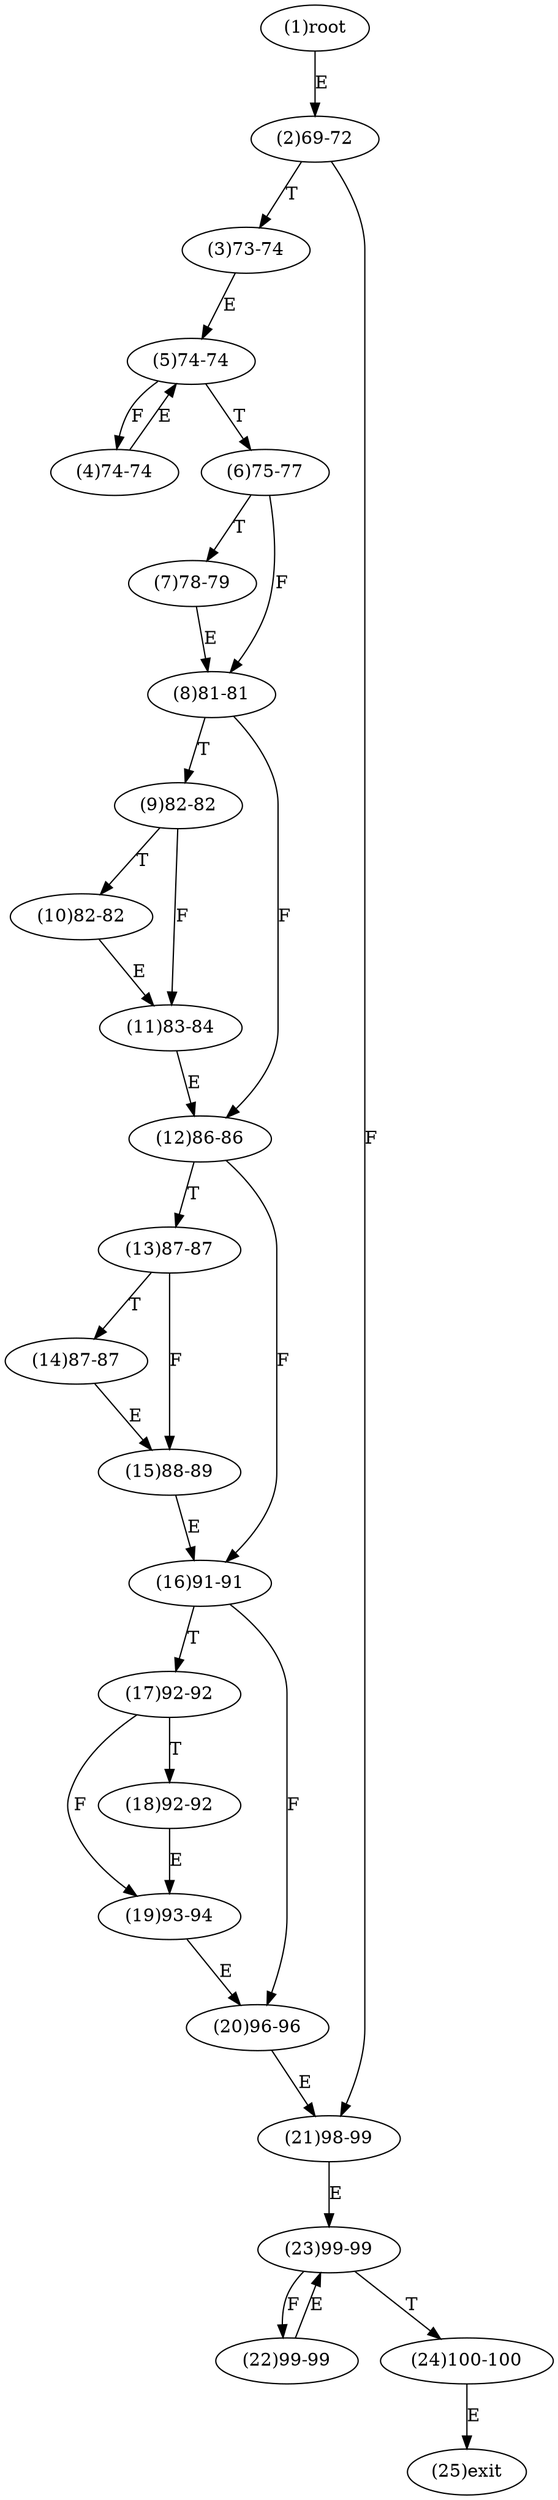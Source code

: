 digraph "" { 
1[ label="(1)root"];
2[ label="(2)69-72"];
3[ label="(3)73-74"];
4[ label="(4)74-74"];
5[ label="(5)74-74"];
6[ label="(6)75-77"];
7[ label="(7)78-79"];
8[ label="(8)81-81"];
9[ label="(9)82-82"];
10[ label="(10)82-82"];
11[ label="(11)83-84"];
12[ label="(12)86-86"];
13[ label="(13)87-87"];
14[ label="(14)87-87"];
15[ label="(15)88-89"];
17[ label="(17)92-92"];
16[ label="(16)91-91"];
19[ label="(19)93-94"];
18[ label="(18)92-92"];
21[ label="(21)98-99"];
20[ label="(20)96-96"];
23[ label="(23)99-99"];
22[ label="(22)99-99"];
25[ label="(25)exit"];
24[ label="(24)100-100"];
1->2[ label="E"];
2->21[ label="F"];
2->3[ label="T"];
3->5[ label="E"];
4->5[ label="E"];
5->4[ label="F"];
5->6[ label="T"];
6->8[ label="F"];
6->7[ label="T"];
7->8[ label="E"];
8->12[ label="F"];
8->9[ label="T"];
9->11[ label="F"];
9->10[ label="T"];
10->11[ label="E"];
11->12[ label="E"];
12->16[ label="F"];
12->13[ label="T"];
13->15[ label="F"];
13->14[ label="T"];
14->15[ label="E"];
15->16[ label="E"];
16->20[ label="F"];
16->17[ label="T"];
17->19[ label="F"];
17->18[ label="T"];
18->19[ label="E"];
19->20[ label="E"];
20->21[ label="E"];
21->23[ label="E"];
22->23[ label="E"];
23->22[ label="F"];
23->24[ label="T"];
24->25[ label="E"];
}